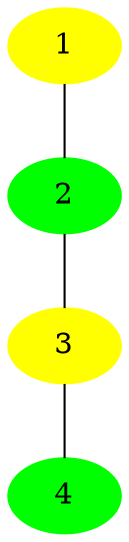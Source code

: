 graph G
{
    node [style="filled"]
    1 -- 2 
    2 -- 3
    3 -- 4


    1 [color="yellow"]
    2 [color="green"]
    3 [color="yellow"]
    4 [color="green"]
}
